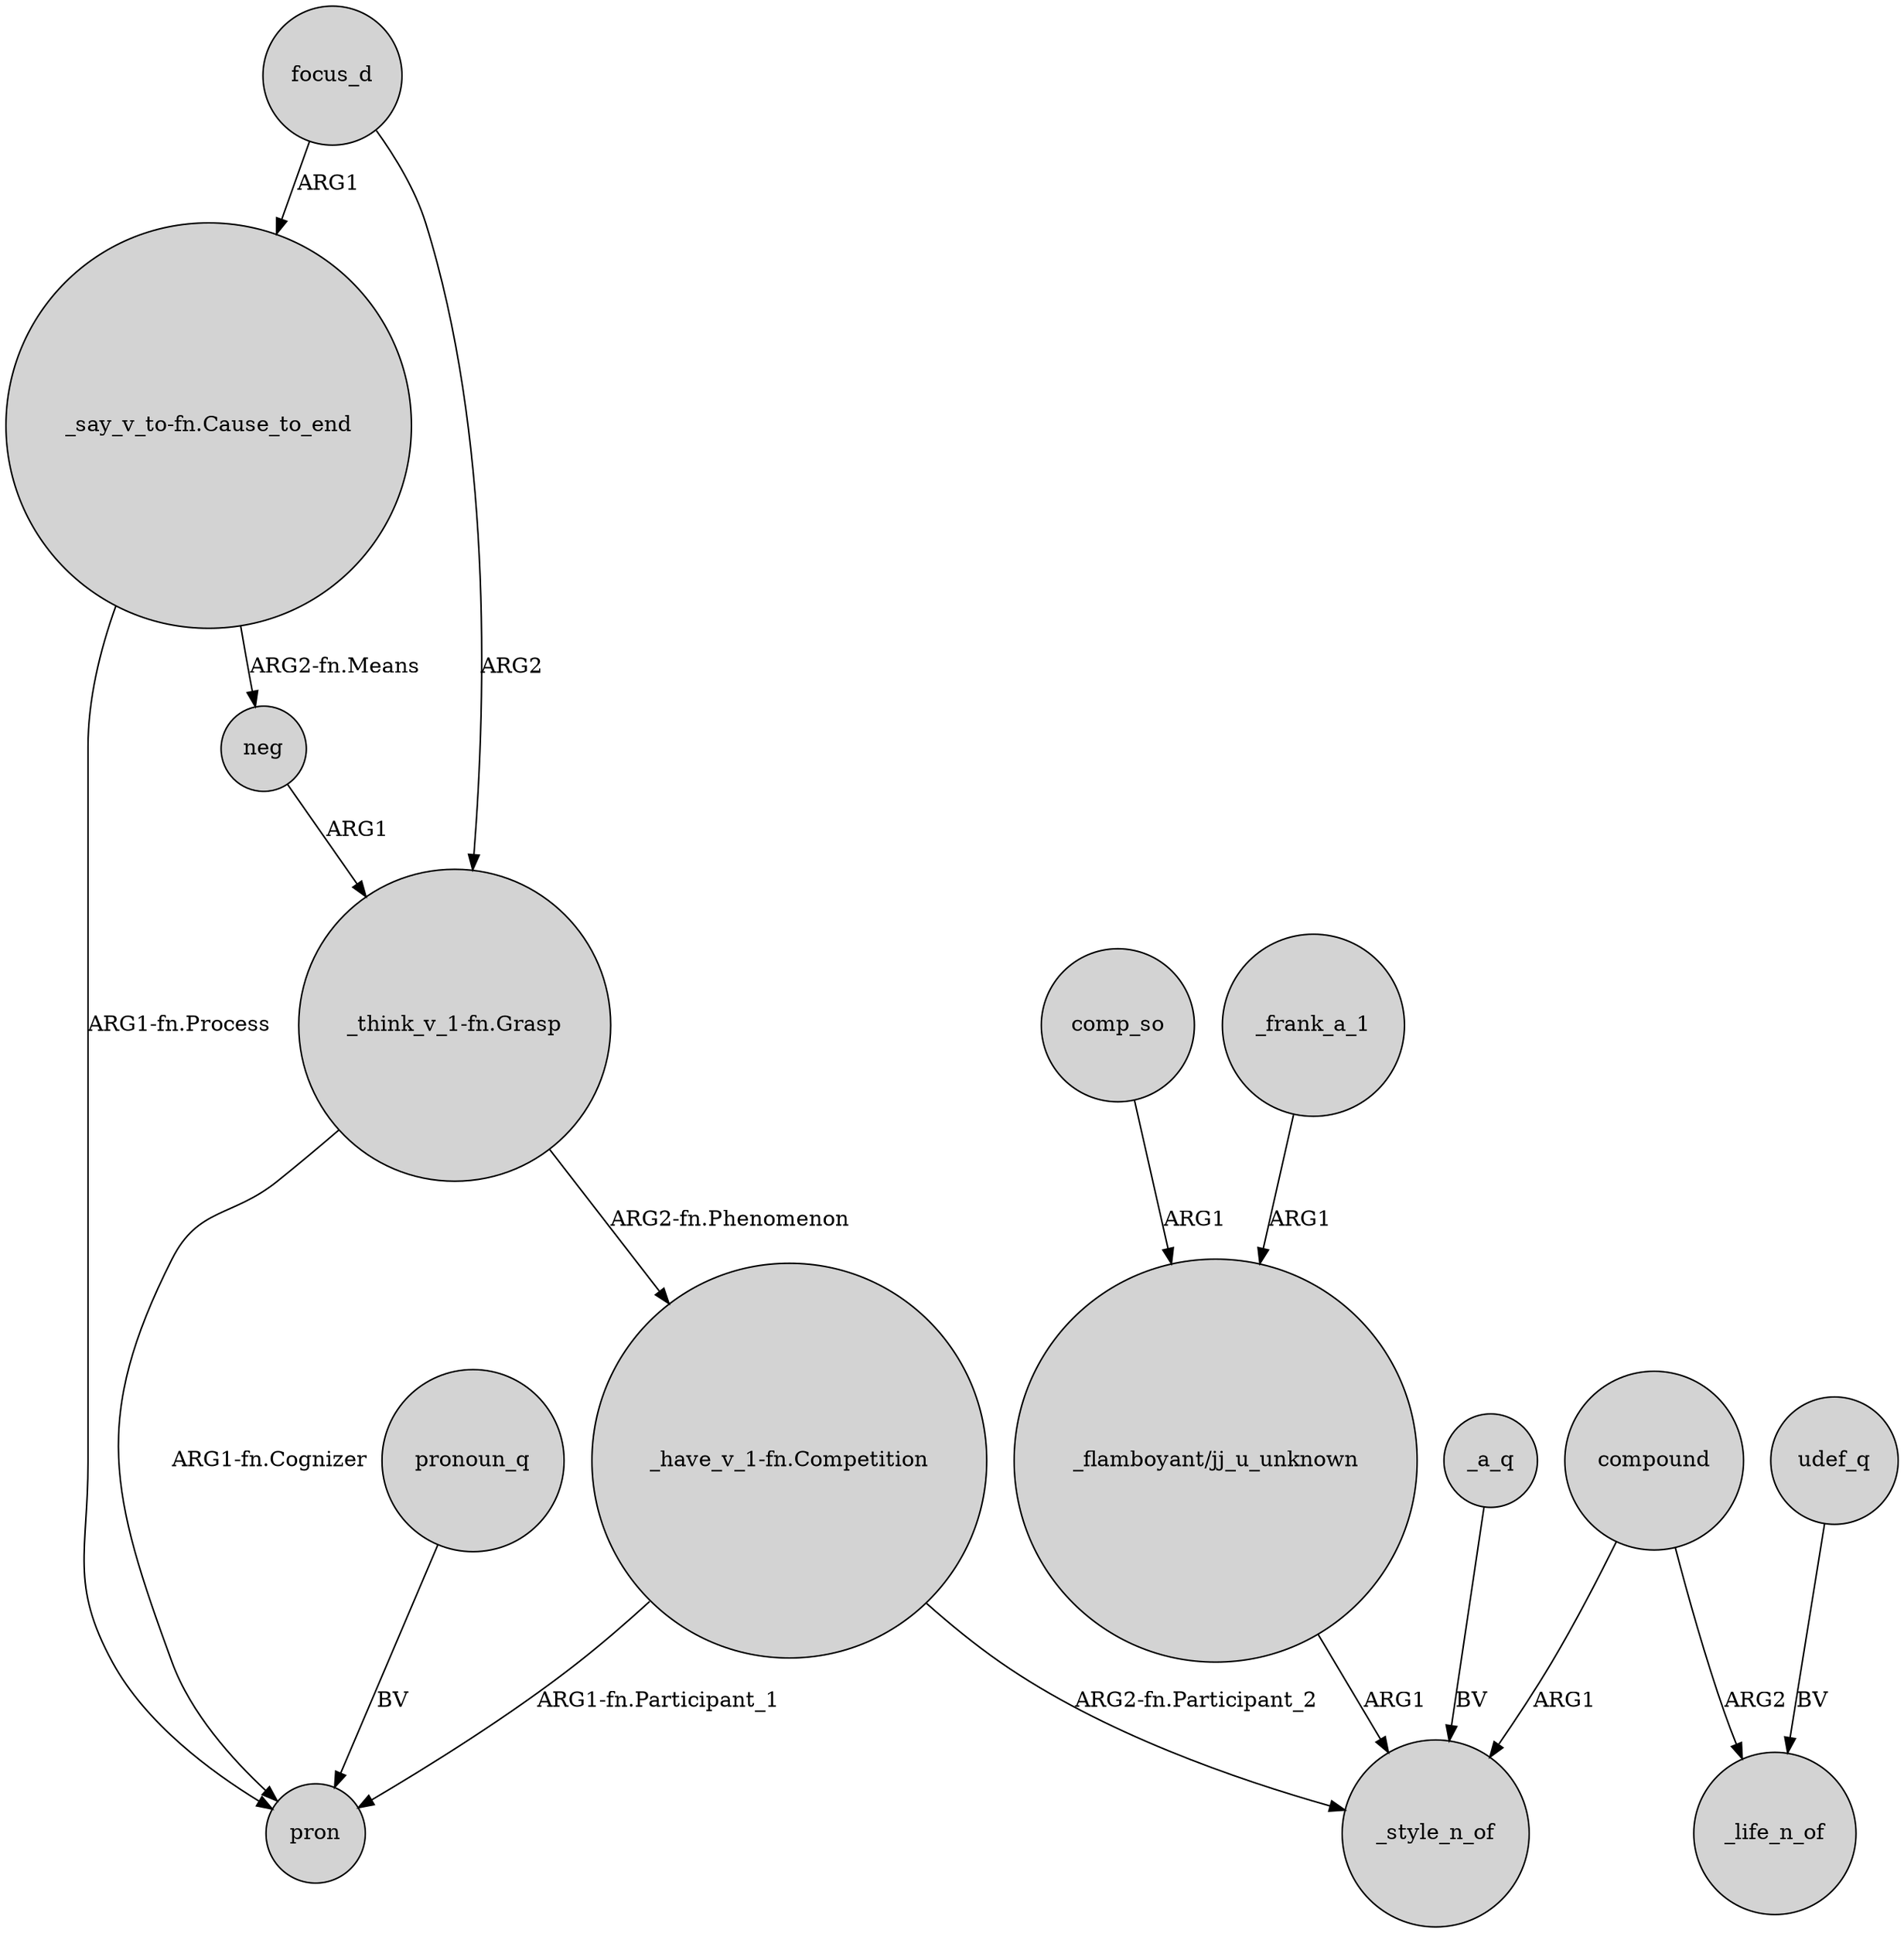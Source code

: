 digraph {
	node [shape=circle style=filled]
	"_think_v_1-fn.Grasp" -> pron [label="ARG1-fn.Cognizer"]
	compound -> _life_n_of [label=ARG2]
	"_flamboyant/jj_u_unknown" -> _style_n_of [label=ARG1]
	compound -> _style_n_of [label=ARG1]
	udef_q -> _life_n_of [label=BV]
	_frank_a_1 -> "_flamboyant/jj_u_unknown" [label=ARG1]
	neg -> "_think_v_1-fn.Grasp" [label=ARG1]
	"_say_v_to-fn.Cause_to_end" -> pron [label="ARG1-fn.Process"]
	"_think_v_1-fn.Grasp" -> "_have_v_1-fn.Competition" [label="ARG2-fn.Phenomenon"]
	focus_d -> "_think_v_1-fn.Grasp" [label=ARG2]
	focus_d -> "_say_v_to-fn.Cause_to_end" [label=ARG1]
	pronoun_q -> pron [label=BV]
	"_say_v_to-fn.Cause_to_end" -> neg [label="ARG2-fn.Means"]
	comp_so -> "_flamboyant/jj_u_unknown" [label=ARG1]
	"_have_v_1-fn.Competition" -> pron [label="ARG1-fn.Participant_1"]
	_a_q -> _style_n_of [label=BV]
	"_have_v_1-fn.Competition" -> _style_n_of [label="ARG2-fn.Participant_2"]
}
